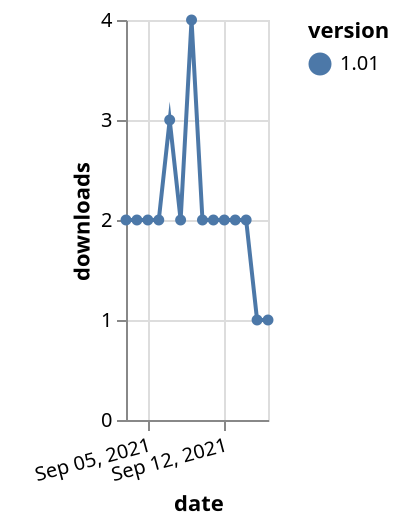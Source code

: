 {"$schema": "https://vega.github.io/schema/vega-lite/v5.json", "description": "A simple bar chart with embedded data.", "data": {"values": [{"date": "2021-09-03", "total": 2712, "delta": 2, "version": "1.01"}, {"date": "2021-09-04", "total": 2714, "delta": 2, "version": "1.01"}, {"date": "2021-09-05", "total": 2716, "delta": 2, "version": "1.01"}, {"date": "2021-09-06", "total": 2718, "delta": 2, "version": "1.01"}, {"date": "2021-09-07", "total": 2721, "delta": 3, "version": "1.01"}, {"date": "2021-09-08", "total": 2723, "delta": 2, "version": "1.01"}, {"date": "2021-09-09", "total": 2727, "delta": 4, "version": "1.01"}, {"date": "2021-09-10", "total": 2729, "delta": 2, "version": "1.01"}, {"date": "2021-09-11", "total": 2731, "delta": 2, "version": "1.01"}, {"date": "2021-09-12", "total": 2733, "delta": 2, "version": "1.01"}, {"date": "2021-09-13", "total": 2735, "delta": 2, "version": "1.01"}, {"date": "2021-09-14", "total": 2737, "delta": 2, "version": "1.01"}, {"date": "2021-09-15", "total": 2738, "delta": 1, "version": "1.01"}, {"date": "2021-09-16", "total": 2739, "delta": 1, "version": "1.01"}]}, "width": "container", "mark": {"type": "line", "point": {"filled": true}}, "encoding": {"x": {"field": "date", "type": "temporal", "timeUnit": "yearmonthdate", "title": "date", "axis": {"labelAngle": -15}}, "y": {"field": "delta", "type": "quantitative", "title": "downloads"}, "color": {"field": "version", "type": "nominal"}, "tooltip": {"field": "delta"}}}